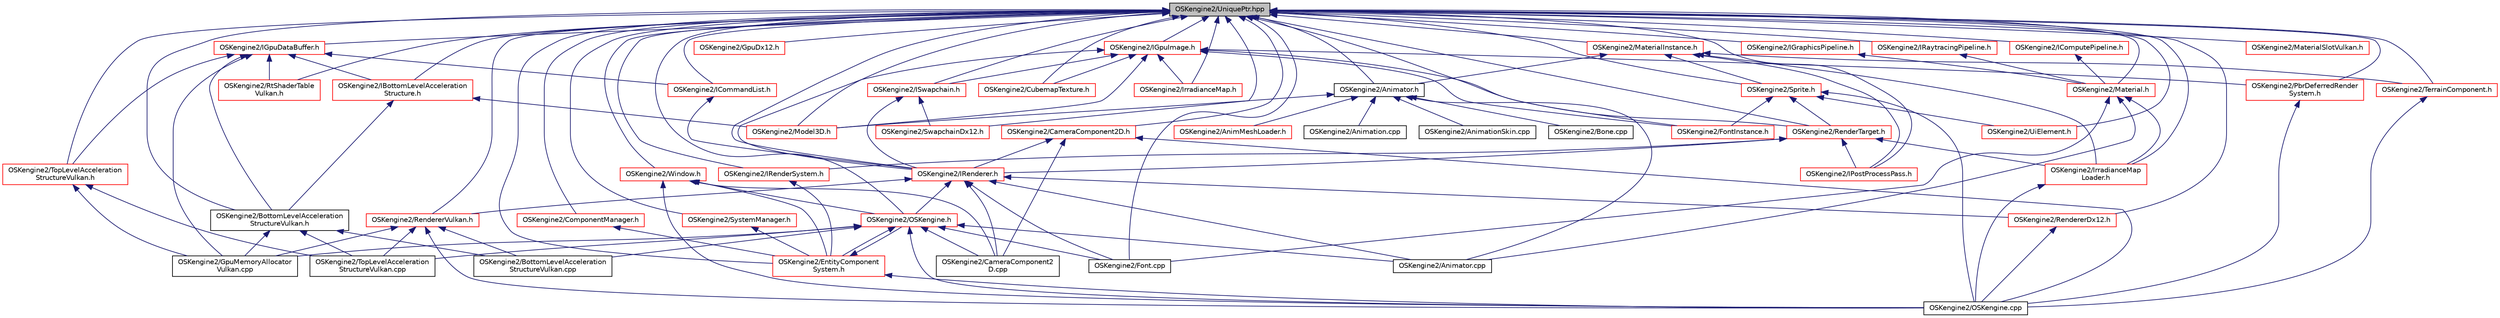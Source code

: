 digraph "OSKengine2/UniquePtr.hpp"
{
 // LATEX_PDF_SIZE
  edge [fontname="Helvetica",fontsize="10",labelfontname="Helvetica",labelfontsize="10"];
  node [fontname="Helvetica",fontsize="10",shape=record];
  Node1 [label="OSKengine2/UniquePtr.hpp",height=0.2,width=0.4,color="black", fillcolor="grey75", style="filled", fontcolor="black",tooltip=" "];
  Node1 -> Node2 [dir="back",color="midnightblue",fontsize="10",style="solid",fontname="Helvetica"];
  Node2 [label="OSKengine2/Animator.h",height=0.2,width=0.4,color="black", fillcolor="white", style="filled",URL="$_animator_8h.html",tooltip=" "];
  Node2 -> Node3 [dir="back",color="midnightblue",fontsize="10",style="solid",fontname="Helvetica"];
  Node3 [label="OSKengine2/AnimMeshLoader.h",height=0.2,width=0.4,color="red", fillcolor="white", style="filled",URL="$_anim_mesh_loader_8h.html",tooltip=" "];
  Node2 -> Node6 [dir="back",color="midnightblue",fontsize="10",style="solid",fontname="Helvetica"];
  Node6 [label="OSKengine2/Animation.cpp",height=0.2,width=0.4,color="black", fillcolor="white", style="filled",URL="$_animation_8cpp.html",tooltip=" "];
  Node2 -> Node7 [dir="back",color="midnightblue",fontsize="10",style="solid",fontname="Helvetica"];
  Node7 [label="OSKengine2/AnimationSkin.cpp",height=0.2,width=0.4,color="black", fillcolor="white", style="filled",URL="$_animation_skin_8cpp.html",tooltip=" "];
  Node2 -> Node8 [dir="back",color="midnightblue",fontsize="10",style="solid",fontname="Helvetica"];
  Node8 [label="OSKengine2/Animator.cpp",height=0.2,width=0.4,color="black", fillcolor="white", style="filled",URL="$_animator_8cpp.html",tooltip=" "];
  Node2 -> Node9 [dir="back",color="midnightblue",fontsize="10",style="solid",fontname="Helvetica"];
  Node9 [label="OSKengine2/Bone.cpp",height=0.2,width=0.4,color="black", fillcolor="white", style="filled",URL="$_bone_8cpp.html",tooltip=" "];
  Node2 -> Node10 [dir="back",color="midnightblue",fontsize="10",style="solid",fontname="Helvetica"];
  Node10 [label="OSKengine2/Model3D.h",height=0.2,width=0.4,color="red", fillcolor="white", style="filled",URL="$_model3_d_8h.html",tooltip=" "];
  Node1 -> Node24 [dir="back",color="midnightblue",fontsize="10",style="solid",fontname="Helvetica"];
  Node24 [label="OSKengine2/BottomLevelAcceleration\lStructureVulkan.h",height=0.2,width=0.4,color="black", fillcolor="white", style="filled",URL="$_bottom_level_acceleration_structure_vulkan_8h.html",tooltip=" "];
  Node24 -> Node25 [dir="back",color="midnightblue",fontsize="10",style="solid",fontname="Helvetica"];
  Node25 [label="OSKengine2/BottomLevelAcceleration\lStructureVulkan.cpp",height=0.2,width=0.4,color="black", fillcolor="white", style="filled",URL="$_bottom_level_acceleration_structure_vulkan_8cpp.html",tooltip=" "];
  Node24 -> Node26 [dir="back",color="midnightblue",fontsize="10",style="solid",fontname="Helvetica"];
  Node26 [label="OSKengine2/GpuMemoryAllocator\lVulkan.cpp",height=0.2,width=0.4,color="black", fillcolor="white", style="filled",URL="$_gpu_memory_allocator_vulkan_8cpp.html",tooltip=" "];
  Node24 -> Node27 [dir="back",color="midnightblue",fontsize="10",style="solid",fontname="Helvetica"];
  Node27 [label="OSKengine2/TopLevelAcceleration\lStructureVulkan.cpp",height=0.2,width=0.4,color="black", fillcolor="white", style="filled",URL="$_top_level_acceleration_structure_vulkan_8cpp.html",tooltip=" "];
  Node1 -> Node28 [dir="back",color="midnightblue",fontsize="10",style="solid",fontname="Helvetica"];
  Node28 [label="OSKengine2/CameraComponent2D.h",height=0.2,width=0.4,color="red", fillcolor="white", style="filled",URL="$_camera_component2_d_8h.html",tooltip=" "];
  Node28 -> Node29 [dir="back",color="midnightblue",fontsize="10",style="solid",fontname="Helvetica"];
  Node29 [label="OSKengine2/CameraComponent2\lD.cpp",height=0.2,width=0.4,color="black", fillcolor="white", style="filled",URL="$_camera_component2_d_8cpp.html",tooltip=" "];
  Node28 -> Node30 [dir="back",color="midnightblue",fontsize="10",style="solid",fontname="Helvetica"];
  Node30 [label="OSKengine2/IRenderer.h",height=0.2,width=0.4,color="red", fillcolor="white", style="filled",URL="$_i_renderer_8h.html",tooltip=" "];
  Node30 -> Node8 [dir="back",color="midnightblue",fontsize="10",style="solid",fontname="Helvetica"];
  Node30 -> Node29 [dir="back",color="midnightblue",fontsize="10",style="solid",fontname="Helvetica"];
  Node30 -> Node36 [dir="back",color="midnightblue",fontsize="10",style="solid",fontname="Helvetica"];
  Node36 [label="OSKengine2/Font.cpp",height=0.2,width=0.4,color="black", fillcolor="white", style="filled",URL="$_font_8cpp.html",tooltip=" "];
  Node30 -> Node50 [dir="back",color="midnightblue",fontsize="10",style="solid",fontname="Helvetica"];
  Node50 [label="OSKengine2/OSKengine.h",height=0.2,width=0.4,color="red", fillcolor="white", style="filled",URL="$_o_s_kengine_8h.html",tooltip=" "];
  Node50 -> Node8 [dir="back",color="midnightblue",fontsize="10",style="solid",fontname="Helvetica"];
  Node50 -> Node25 [dir="back",color="midnightblue",fontsize="10",style="solid",fontname="Helvetica"];
  Node50 -> Node29 [dir="back",color="midnightblue",fontsize="10",style="solid",fontname="Helvetica"];
  Node50 -> Node56 [dir="back",color="midnightblue",fontsize="10",style="solid",fontname="Helvetica"];
  Node56 [label="OSKengine2/EntityComponent\lSystem.h",height=0.2,width=0.4,color="red", fillcolor="white", style="filled",URL="$_entity_component_system_8h.html",tooltip=" "];
  Node56 -> Node58 [dir="back",color="midnightblue",fontsize="10",style="solid",fontname="Helvetica"];
  Node58 [label="OSKengine2/OSKengine.cpp",height=0.2,width=0.4,color="black", fillcolor="white", style="filled",URL="$_o_s_kengine_8cpp.html",tooltip=" "];
  Node56 -> Node50 [dir="back",color="midnightblue",fontsize="10",style="solid",fontname="Helvetica"];
  Node50 -> Node36 [dir="back",color="midnightblue",fontsize="10",style="solid",fontname="Helvetica"];
  Node50 -> Node26 [dir="back",color="midnightblue",fontsize="10",style="solid",fontname="Helvetica"];
  Node50 -> Node58 [dir="back",color="midnightblue",fontsize="10",style="solid",fontname="Helvetica"];
  Node50 -> Node27 [dir="back",color="midnightblue",fontsize="10",style="solid",fontname="Helvetica"];
  Node30 -> Node88 [dir="back",color="midnightblue",fontsize="10",style="solid",fontname="Helvetica"];
  Node88 [label="OSKengine2/RendererDx12.h",height=0.2,width=0.4,color="red", fillcolor="white", style="filled",URL="$_renderer_dx12_8h.html",tooltip=" "];
  Node88 -> Node58 [dir="back",color="midnightblue",fontsize="10",style="solid",fontname="Helvetica"];
  Node30 -> Node89 [dir="back",color="midnightblue",fontsize="10",style="solid",fontname="Helvetica"];
  Node89 [label="OSKengine2/RendererVulkan.h",height=0.2,width=0.4,color="red", fillcolor="white", style="filled",URL="$_renderer_vulkan_8h.html",tooltip=" "];
  Node89 -> Node25 [dir="back",color="midnightblue",fontsize="10",style="solid",fontname="Helvetica"];
  Node89 -> Node26 [dir="back",color="midnightblue",fontsize="10",style="solid",fontname="Helvetica"];
  Node89 -> Node58 [dir="back",color="midnightblue",fontsize="10",style="solid",fontname="Helvetica"];
  Node89 -> Node27 [dir="back",color="midnightblue",fontsize="10",style="solid",fontname="Helvetica"];
  Node28 -> Node58 [dir="back",color="midnightblue",fontsize="10",style="solid",fontname="Helvetica"];
  Node1 -> Node93 [dir="back",color="midnightblue",fontsize="10",style="solid",fontname="Helvetica"];
  Node93 [label="OSKengine2/ComponentManager.h",height=0.2,width=0.4,color="red", fillcolor="white", style="filled",URL="$_component_manager_8h.html",tooltip=" "];
  Node93 -> Node56 [dir="back",color="midnightblue",fontsize="10",style="solid",fontname="Helvetica"];
  Node1 -> Node95 [dir="back",color="midnightblue",fontsize="10",style="solid",fontname="Helvetica"];
  Node95 [label="OSKengine2/CubemapTexture.h",height=0.2,width=0.4,color="red", fillcolor="white", style="filled",URL="$_cubemap_texture_8h.html",tooltip=" "];
  Node1 -> Node56 [dir="back",color="midnightblue",fontsize="10",style="solid",fontname="Helvetica"];
  Node1 -> Node36 [dir="back",color="midnightblue",fontsize="10",style="solid",fontname="Helvetica"];
  Node1 -> Node97 [dir="back",color="midnightblue",fontsize="10",style="solid",fontname="Helvetica"];
  Node97 [label="OSKengine2/FontInstance.h",height=0.2,width=0.4,color="red", fillcolor="white", style="filled",URL="$_font_instance_8h.html",tooltip=" "];
  Node1 -> Node101 [dir="back",color="midnightblue",fontsize="10",style="solid",fontname="Helvetica"];
  Node101 [label="OSKengine2/GpuDx12.h",height=0.2,width=0.4,color="red", fillcolor="white", style="filled",URL="$_gpu_dx12_8h.html",tooltip=" "];
  Node1 -> Node108 [dir="back",color="midnightblue",fontsize="10",style="solid",fontname="Helvetica"];
  Node108 [label="OSKengine2/IBottomLevelAcceleration\lStructure.h",height=0.2,width=0.4,color="red", fillcolor="white", style="filled",URL="$_i_bottom_level_acceleration_structure_8h.html",tooltip=" "];
  Node108 -> Node24 [dir="back",color="midnightblue",fontsize="10",style="solid",fontname="Helvetica"];
  Node108 -> Node10 [dir="back",color="midnightblue",fontsize="10",style="solid",fontname="Helvetica"];
  Node1 -> Node113 [dir="back",color="midnightblue",fontsize="10",style="solid",fontname="Helvetica"];
  Node113 [label="OSKengine2/ICommandList.h",height=0.2,width=0.4,color="red", fillcolor="white", style="filled",URL="$_i_command_list_8h.html",tooltip=" "];
  Node113 -> Node30 [dir="back",color="midnightblue",fontsize="10",style="solid",fontname="Helvetica"];
  Node1 -> Node117 [dir="back",color="midnightblue",fontsize="10",style="solid",fontname="Helvetica"];
  Node117 [label="OSKengine2/IComputePipeline.h",height=0.2,width=0.4,color="red", fillcolor="white", style="filled",URL="$_i_compute_pipeline_8h.html",tooltip=" "];
  Node117 -> Node120 [dir="back",color="midnightblue",fontsize="10",style="solid",fontname="Helvetica"];
  Node120 [label="OSKengine2/Material.h",height=0.2,width=0.4,color="red", fillcolor="white", style="filled",URL="$_material_8h.html",tooltip=" "];
  Node120 -> Node8 [dir="back",color="midnightblue",fontsize="10",style="solid",fontname="Helvetica"];
  Node120 -> Node36 [dir="back",color="midnightblue",fontsize="10",style="solid",fontname="Helvetica"];
  Node120 -> Node121 [dir="back",color="midnightblue",fontsize="10",style="solid",fontname="Helvetica"];
  Node121 [label="OSKengine2/IrradianceMap\lLoader.h",height=0.2,width=0.4,color="red", fillcolor="white", style="filled",URL="$_irradiance_map_loader_8h.html",tooltip=" "];
  Node121 -> Node58 [dir="back",color="midnightblue",fontsize="10",style="solid",fontname="Helvetica"];
  Node1 -> Node122 [dir="back",color="midnightblue",fontsize="10",style="solid",fontname="Helvetica"];
  Node122 [label="OSKengine2/IGpuDataBuffer.h",height=0.2,width=0.4,color="red", fillcolor="white", style="filled",URL="$_i_gpu_data_buffer_8h.html",tooltip=" "];
  Node122 -> Node24 [dir="back",color="midnightblue",fontsize="10",style="solid",fontname="Helvetica"];
  Node122 -> Node26 [dir="back",color="midnightblue",fontsize="10",style="solid",fontname="Helvetica"];
  Node122 -> Node108 [dir="back",color="midnightblue",fontsize="10",style="solid",fontname="Helvetica"];
  Node122 -> Node113 [dir="back",color="midnightblue",fontsize="10",style="solid",fontname="Helvetica"];
  Node122 -> Node154 [dir="back",color="midnightblue",fontsize="10",style="solid",fontname="Helvetica"];
  Node154 [label="OSKengine2/RtShaderTable\lVulkan.h",height=0.2,width=0.4,color="red", fillcolor="white", style="filled",URL="$_rt_shader_table_vulkan_8h.html",tooltip=" "];
  Node122 -> Node112 [dir="back",color="midnightblue",fontsize="10",style="solid",fontname="Helvetica"];
  Node112 [label="OSKengine2/TopLevelAcceleration\lStructureVulkan.h",height=0.2,width=0.4,color="red", fillcolor="white", style="filled",URL="$_top_level_acceleration_structure_vulkan_8h.html",tooltip=" "];
  Node112 -> Node26 [dir="back",color="midnightblue",fontsize="10",style="solid",fontname="Helvetica"];
  Node112 -> Node27 [dir="back",color="midnightblue",fontsize="10",style="solid",fontname="Helvetica"];
  Node1 -> Node155 [dir="back",color="midnightblue",fontsize="10",style="solid",fontname="Helvetica"];
  Node155 [label="OSKengine2/IGpuImage.h",height=0.2,width=0.4,color="red", fillcolor="white", style="filled",URL="$_i_gpu_image_8h.html",tooltip=" "];
  Node155 -> Node95 [dir="back",color="midnightblue",fontsize="10",style="solid",fontname="Helvetica"];
  Node155 -> Node97 [dir="back",color="midnightblue",fontsize="10",style="solid",fontname="Helvetica"];
  Node155 -> Node30 [dir="back",color="midnightblue",fontsize="10",style="solid",fontname="Helvetica"];
  Node155 -> Node158 [dir="back",color="midnightblue",fontsize="10",style="solid",fontname="Helvetica"];
  Node158 [label="OSKengine2/ISwapchain.h",height=0.2,width=0.4,color="red", fillcolor="white", style="filled",URL="$_i_swapchain_8h.html",tooltip=" "];
  Node158 -> Node30 [dir="back",color="midnightblue",fontsize="10",style="solid",fontname="Helvetica"];
  Node158 -> Node160 [dir="back",color="midnightblue",fontsize="10",style="solid",fontname="Helvetica"];
  Node160 [label="OSKengine2/SwapchainDx12.h",height=0.2,width=0.4,color="red", fillcolor="white", style="filled",URL="$_swapchain_dx12_8h.html",tooltip=" "];
  Node155 -> Node162 [dir="back",color="midnightblue",fontsize="10",style="solid",fontname="Helvetica"];
  Node162 [label="OSKengine2/IrradianceMap.h",height=0.2,width=0.4,color="red", fillcolor="white", style="filled",URL="$_irradiance_map_8h.html",tooltip=" "];
  Node155 -> Node10 [dir="back",color="midnightblue",fontsize="10",style="solid",fontname="Helvetica"];
  Node155 -> Node131 [dir="back",color="midnightblue",fontsize="10",style="solid",fontname="Helvetica"];
  Node131 [label="OSKengine2/PbrDeferredRender\lSystem.h",height=0.2,width=0.4,color="red", fillcolor="white", style="filled",URL="$_pbr_deferred_render_system_8h.html",tooltip=" "];
  Node131 -> Node58 [dir="back",color="midnightblue",fontsize="10",style="solid",fontname="Helvetica"];
  Node155 -> Node164 [dir="back",color="midnightblue",fontsize="10",style="solid",fontname="Helvetica"];
  Node164 [label="OSKengine2/RenderTarget.h",height=0.2,width=0.4,color="red", fillcolor="white", style="filled",URL="$_render_target_8h.html",tooltip=" "];
  Node164 -> Node165 [dir="back",color="midnightblue",fontsize="10",style="solid",fontname="Helvetica"];
  Node165 [label="OSKengine2/IPostProcessPass.h",height=0.2,width=0.4,color="red", fillcolor="white", style="filled",URL="$_i_post_process_pass_8h.html",tooltip=" "];
  Node164 -> Node170 [dir="back",color="midnightblue",fontsize="10",style="solid",fontname="Helvetica"];
  Node170 [label="OSKengine2/IRenderSystem.h",height=0.2,width=0.4,color="red", fillcolor="white", style="filled",URL="$_i_render_system_8h.html",tooltip=" "];
  Node170 -> Node56 [dir="back",color="midnightblue",fontsize="10",style="solid",fontname="Helvetica"];
  Node164 -> Node30 [dir="back",color="midnightblue",fontsize="10",style="solid",fontname="Helvetica"];
  Node164 -> Node121 [dir="back",color="midnightblue",fontsize="10",style="solid",fontname="Helvetica"];
  Node1 -> Node175 [dir="back",color="midnightblue",fontsize="10",style="solid",fontname="Helvetica"];
  Node175 [label="OSKengine2/IGraphicsPipeline.h",height=0.2,width=0.4,color="red", fillcolor="white", style="filled",URL="$_i_graphics_pipeline_8h.html",tooltip=" "];
  Node175 -> Node120 [dir="back",color="midnightblue",fontsize="10",style="solid",fontname="Helvetica"];
  Node1 -> Node165 [dir="back",color="midnightblue",fontsize="10",style="solid",fontname="Helvetica"];
  Node1 -> Node179 [dir="back",color="midnightblue",fontsize="10",style="solid",fontname="Helvetica"];
  Node179 [label="OSKengine2/IRaytracingPipeline.h",height=0.2,width=0.4,color="red", fillcolor="white", style="filled",URL="$_i_raytracing_pipeline_8h.html",tooltip=" "];
  Node179 -> Node120 [dir="back",color="midnightblue",fontsize="10",style="solid",fontname="Helvetica"];
  Node1 -> Node170 [dir="back",color="midnightblue",fontsize="10",style="solid",fontname="Helvetica"];
  Node1 -> Node30 [dir="back",color="midnightblue",fontsize="10",style="solid",fontname="Helvetica"];
  Node1 -> Node158 [dir="back",color="midnightblue",fontsize="10",style="solid",fontname="Helvetica"];
  Node1 -> Node162 [dir="back",color="midnightblue",fontsize="10",style="solid",fontname="Helvetica"];
  Node1 -> Node121 [dir="back",color="midnightblue",fontsize="10",style="solid",fontname="Helvetica"];
  Node1 -> Node120 [dir="back",color="midnightblue",fontsize="10",style="solid",fontname="Helvetica"];
  Node1 -> Node182 [dir="back",color="midnightblue",fontsize="10",style="solid",fontname="Helvetica"];
  Node182 [label="OSKengine2/MaterialInstance.h",height=0.2,width=0.4,color="red", fillcolor="white", style="filled",URL="$_material_instance_8h.html",tooltip=" "];
  Node182 -> Node2 [dir="back",color="midnightblue",fontsize="10",style="solid",fontname="Helvetica"];
  Node182 -> Node165 [dir="back",color="midnightblue",fontsize="10",style="solid",fontname="Helvetica"];
  Node182 -> Node121 [dir="back",color="midnightblue",fontsize="10",style="solid",fontname="Helvetica"];
  Node182 -> Node183 [dir="back",color="midnightblue",fontsize="10",style="solid",fontname="Helvetica"];
  Node183 [label="OSKengine2/Sprite.h",height=0.2,width=0.4,color="red", fillcolor="white", style="filled",URL="$_sprite_8h.html",tooltip=" "];
  Node183 -> Node97 [dir="back",color="midnightblue",fontsize="10",style="solid",fontname="Helvetica"];
  Node183 -> Node58 [dir="back",color="midnightblue",fontsize="10",style="solid",fontname="Helvetica"];
  Node183 -> Node164 [dir="back",color="midnightblue",fontsize="10",style="solid",fontname="Helvetica"];
  Node183 -> Node184 [dir="back",color="midnightblue",fontsize="10",style="solid",fontname="Helvetica"];
  Node184 [label="OSKengine2/UiElement.h",height=0.2,width=0.4,color="red", fillcolor="white", style="filled",URL="$_ui_element_8h.html",tooltip=" "];
  Node182 -> Node129 [dir="back",color="midnightblue",fontsize="10",style="solid",fontname="Helvetica"];
  Node129 [label="OSKengine2/TerrainComponent.h",height=0.2,width=0.4,color="red", fillcolor="white", style="filled",URL="$_terrain_component_8h.html",tooltip=" "];
  Node129 -> Node58 [dir="back",color="midnightblue",fontsize="10",style="solid",fontname="Helvetica"];
  Node1 -> Node188 [dir="back",color="midnightblue",fontsize="10",style="solid",fontname="Helvetica"];
  Node188 [label="OSKengine2/MaterialSlotVulkan.h",height=0.2,width=0.4,color="red", fillcolor="white", style="filled",URL="$_material_slot_vulkan_8h.html",tooltip=" "];
  Node1 -> Node10 [dir="back",color="midnightblue",fontsize="10",style="solid",fontname="Helvetica"];
  Node1 -> Node50 [dir="back",color="midnightblue",fontsize="10",style="solid",fontname="Helvetica"];
  Node1 -> Node131 [dir="back",color="midnightblue",fontsize="10",style="solid",fontname="Helvetica"];
  Node1 -> Node164 [dir="back",color="midnightblue",fontsize="10",style="solid",fontname="Helvetica"];
  Node1 -> Node88 [dir="back",color="midnightblue",fontsize="10",style="solid",fontname="Helvetica"];
  Node1 -> Node89 [dir="back",color="midnightblue",fontsize="10",style="solid",fontname="Helvetica"];
  Node1 -> Node154 [dir="back",color="midnightblue",fontsize="10",style="solid",fontname="Helvetica"];
  Node1 -> Node183 [dir="back",color="midnightblue",fontsize="10",style="solid",fontname="Helvetica"];
  Node1 -> Node160 [dir="back",color="midnightblue",fontsize="10",style="solid",fontname="Helvetica"];
  Node1 -> Node189 [dir="back",color="midnightblue",fontsize="10",style="solid",fontname="Helvetica"];
  Node189 [label="OSKengine2/SystemManager.h",height=0.2,width=0.4,color="red", fillcolor="white", style="filled",URL="$_system_manager_8h.html",tooltip=" "];
  Node189 -> Node56 [dir="back",color="midnightblue",fontsize="10",style="solid",fontname="Helvetica"];
  Node1 -> Node129 [dir="back",color="midnightblue",fontsize="10",style="solid",fontname="Helvetica"];
  Node1 -> Node112 [dir="back",color="midnightblue",fontsize="10",style="solid",fontname="Helvetica"];
  Node1 -> Node184 [dir="back",color="midnightblue",fontsize="10",style="solid",fontname="Helvetica"];
  Node1 -> Node191 [dir="back",color="midnightblue",fontsize="10",style="solid",fontname="Helvetica"];
  Node191 [label="OSKengine2/Window.h",height=0.2,width=0.4,color="red", fillcolor="white", style="filled",URL="$_window_8h.html",tooltip=" "];
  Node191 -> Node29 [dir="back",color="midnightblue",fontsize="10",style="solid",fontname="Helvetica"];
  Node191 -> Node56 [dir="back",color="midnightblue",fontsize="10",style="solid",fontname="Helvetica"];
  Node191 -> Node58 [dir="back",color="midnightblue",fontsize="10",style="solid",fontname="Helvetica"];
  Node191 -> Node50 [dir="back",color="midnightblue",fontsize="10",style="solid",fontname="Helvetica"];
}
